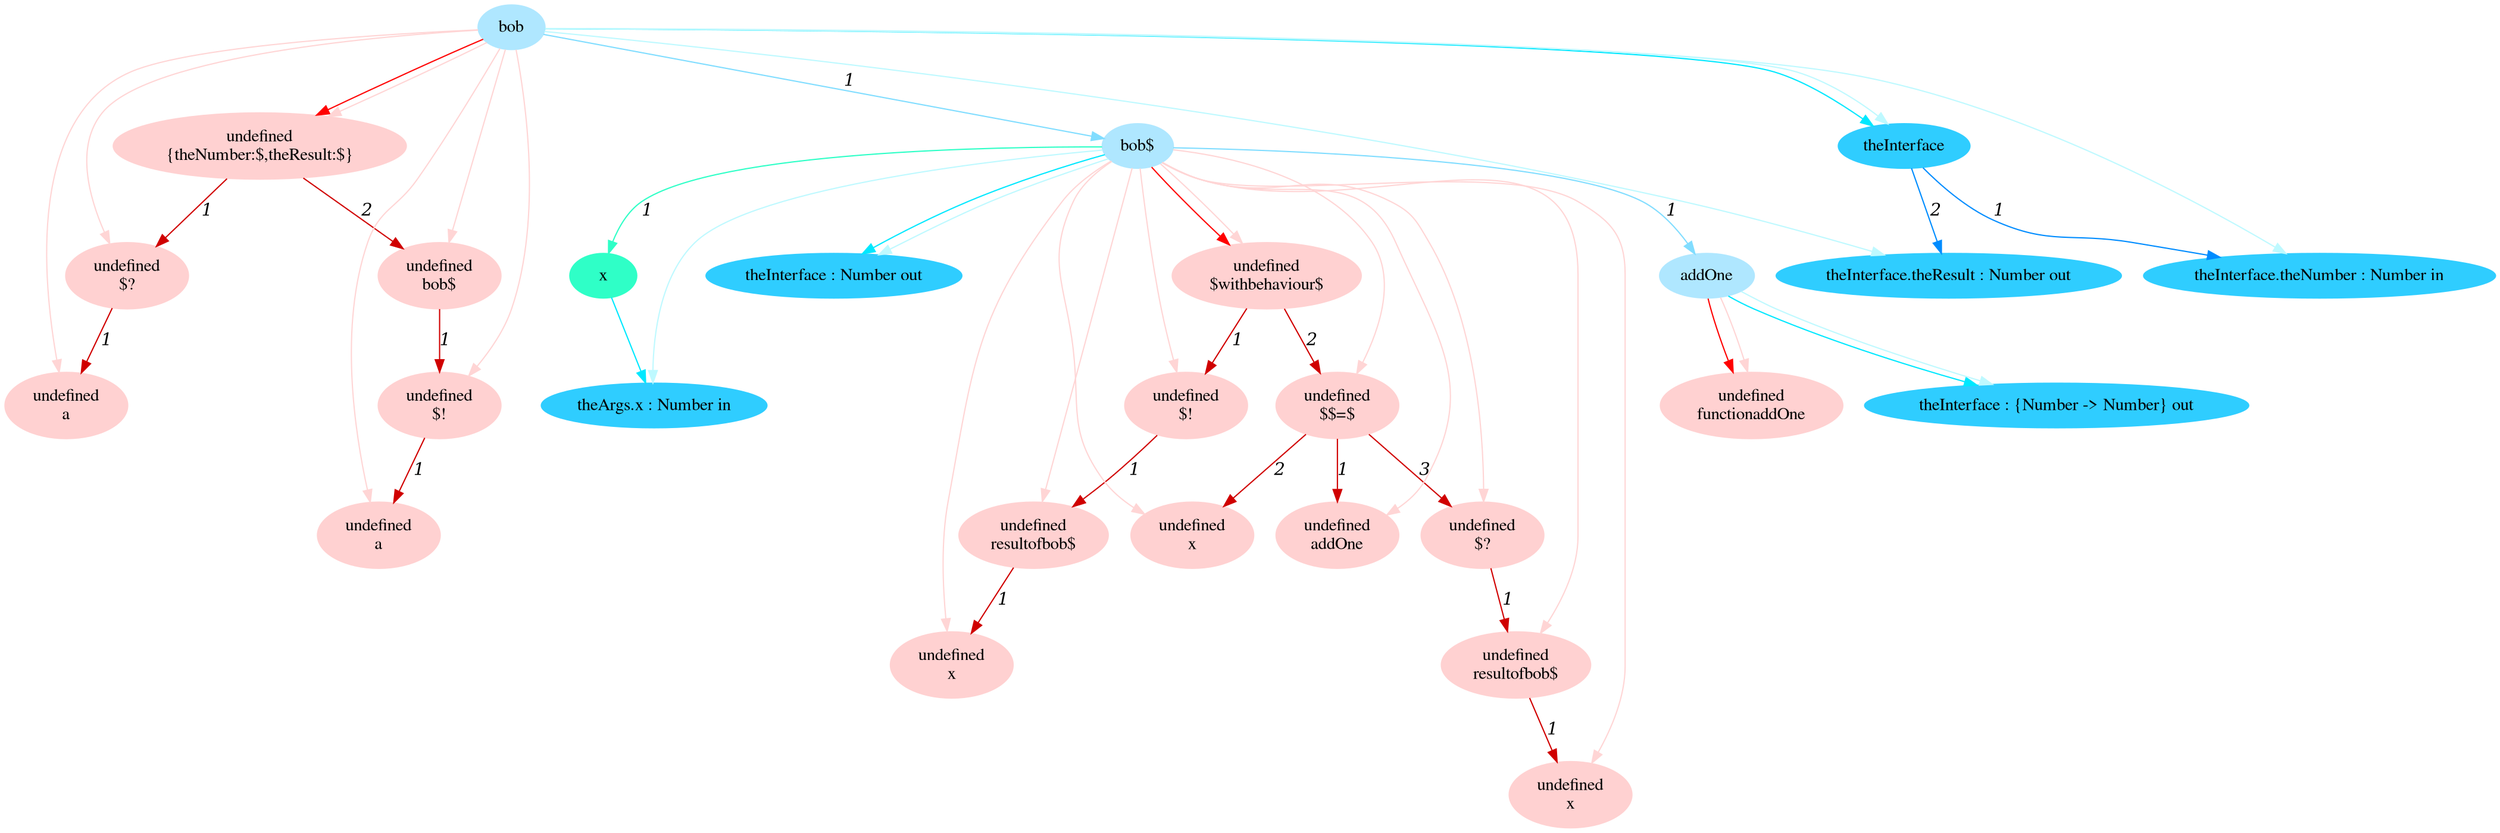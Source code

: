 digraph g{node_15171 [shape="ellipse", style="filled", color="#ffd1d1", fontname="Times", label="undefined
functionaddOne" ]
node_15183 [shape="ellipse", style="filled", color="#ffd1d1", fontname="Times", label="undefined
$withbehaviour$" ]
node_15185 [shape="ellipse", style="filled", color="#ffd1d1", fontname="Times", label="undefined
$!" ]
node_15187 [shape="ellipse", style="filled", color="#ffd1d1", fontname="Times", label="undefined
resultofbob$" ]
node_15189 [shape="ellipse", style="filled", color="#ffd1d1", fontname="Times", label="undefined
x" ]
node_15193 [shape="ellipse", style="filled", color="#ffd1d1", fontname="Times", label="undefined
$$=$" ]
node_15195 [shape="ellipse", style="filled", color="#ffd1d1", fontname="Times", label="undefined
addOne" ]
node_15197 [shape="ellipse", style="filled", color="#ffd1d1", fontname="Times", label="undefined
x" ]
node_15199 [shape="ellipse", style="filled", color="#ffd1d1", fontname="Times", label="undefined
$?" ]
node_15201 [shape="ellipse", style="filled", color="#ffd1d1", fontname="Times", label="undefined
resultofbob$" ]
node_15203 [shape="ellipse", style="filled", color="#ffd1d1", fontname="Times", label="undefined
x" ]
node_15223 [shape="ellipse", style="filled", color="#ffd1d1", fontname="Times", label="undefined
{theNumber:$,theResult:$}" ]
node_15225 [shape="ellipse", style="filled", color="#ffd1d1", fontname="Times", label="undefined
$?" ]
node_15227 [shape="ellipse", style="filled", color="#ffd1d1", fontname="Times", label="undefined
a" ]
node_15230 [shape="ellipse", style="filled", color="#ffd1d1", fontname="Times", label="undefined
bob$" ]
node_15232 [shape="ellipse", style="filled", color="#ffd1d1", fontname="Times", label="undefined
$!" ]
node_15234 [shape="ellipse", style="filled", color="#ffd1d1", fontname="Times", label="undefined
a" ]
node_15165 [shape="ellipse", style="filled", color="#afe7ff", fontname="Times", label="bob" ]
node_15166 [shape="ellipse", style="filled", color="#afe7ff", fontname="Times", label="bob$" ]
node_15167 [shape="ellipse", style="filled", color="#afe7ff", fontname="Times", label="addOne" ]
node_15175 [shape="ellipse", style="filled", color="#2fffc7", fontname="Times", label="x" ]
node_15168 [shape="ellipse", style="filled", color="#2fcdff", fontname="Times", label="theInterface : {Number -> Number} out" ]
node_15176 [shape="ellipse", style="filled", color="#2fcdff", fontname="Times", label="theArgs.x : Number in" ]
node_15180 [shape="ellipse", style="filled", color="#2fcdff", fontname="Times", label="theInterface : Number out" ]
node_15214 [shape="ellipse", style="filled", color="#2fcdff", fontname="Times", label="theInterface" ]
node_15215 [shape="ellipse", style="filled", color="#2fcdff", fontname="Times", label="theInterface.theNumber : Number in" ]
node_15217 [shape="ellipse", style="filled", color="#2fcdff", fontname="Times", label="theInterface.theResult : Number out" ]
node_15187 -> node_15189 [dir=forward, arrowHead=normal, fontname="Times-Italic", arrowsize=1, color="#d00000", label="1",  headlabel="", taillabel="" ]
node_15185 -> node_15187 [dir=forward, arrowHead=normal, fontname="Times-Italic", arrowsize=1, color="#d00000", label="1",  headlabel="", taillabel="" ]
node_15201 -> node_15203 [dir=forward, arrowHead=normal, fontname="Times-Italic", arrowsize=1, color="#d00000", label="1",  headlabel="", taillabel="" ]
node_15199 -> node_15201 [dir=forward, arrowHead=normal, fontname="Times-Italic", arrowsize=1, color="#d00000", label="1",  headlabel="", taillabel="" ]
node_15193 -> node_15195 [dir=forward, arrowHead=normal, fontname="Times-Italic", arrowsize=1, color="#d00000", label="1",  headlabel="", taillabel="" ]
node_15193 -> node_15197 [dir=forward, arrowHead=normal, fontname="Times-Italic", arrowsize=1, color="#d00000", label="2",  headlabel="", taillabel="" ]
node_15193 -> node_15199 [dir=forward, arrowHead=normal, fontname="Times-Italic", arrowsize=1, color="#d00000", label="3",  headlabel="", taillabel="" ]
node_15183 -> node_15185 [dir=forward, arrowHead=normal, fontname="Times-Italic", arrowsize=1, color="#d00000", label="1",  headlabel="", taillabel="" ]
node_15183 -> node_15193 [dir=forward, arrowHead=normal, fontname="Times-Italic", arrowsize=1, color="#d00000", label="2",  headlabel="", taillabel="" ]
node_15225 -> node_15227 [dir=forward, arrowHead=normal, fontname="Times-Italic", arrowsize=1, color="#d00000", label="1",  headlabel="", taillabel="" ]
node_15232 -> node_15234 [dir=forward, arrowHead=normal, fontname="Times-Italic", arrowsize=1, color="#d00000", label="1",  headlabel="", taillabel="" ]
node_15230 -> node_15232 [dir=forward, arrowHead=normal, fontname="Times-Italic", arrowsize=1, color="#d00000", label="1",  headlabel="", taillabel="" ]
node_15223 -> node_15225 [dir=forward, arrowHead=normal, fontname="Times-Italic", arrowsize=1, color="#d00000", label="1",  headlabel="", taillabel="" ]
node_15223 -> node_15230 [dir=forward, arrowHead=normal, fontname="Times-Italic", arrowsize=1, color="#d00000", label="2",  headlabel="", taillabel="" ]
node_15167 -> node_15171 [dir=forward, arrowHead=normal, fontname="Times-Italic", arrowsize=1, color="#ff0000", label="",  headlabel="", taillabel="" ]
node_15166 -> node_15183 [dir=forward, arrowHead=normal, fontname="Times-Italic", arrowsize=1, color="#ff0000", label="",  headlabel="", taillabel="" ]
node_15165 -> node_15223 [dir=forward, arrowHead=normal, fontname="Times-Italic", arrowsize=1, color="#ff0000", label="",  headlabel="", taillabel="" ]
node_15167 -> node_15171 [dir=forward, arrowHead=normal, fontname="Times-Italic", arrowsize=1, color="#ffd5d5", label="",  headlabel="", taillabel="" ]
node_15166 -> node_15183 [dir=forward, arrowHead=normal, fontname="Times-Italic", arrowsize=1, color="#ffd5d5", label="",  headlabel="", taillabel="" ]
node_15166 -> node_15185 [dir=forward, arrowHead=normal, fontname="Times-Italic", arrowsize=1, color="#ffd5d5", label="",  headlabel="", taillabel="" ]
node_15166 -> node_15187 [dir=forward, arrowHead=normal, fontname="Times-Italic", arrowsize=1, color="#ffd5d5", label="",  headlabel="", taillabel="" ]
node_15166 -> node_15189 [dir=forward, arrowHead=normal, fontname="Times-Italic", arrowsize=1, color="#ffd5d5", label="",  headlabel="", taillabel="" ]
node_15166 -> node_15193 [dir=forward, arrowHead=normal, fontname="Times-Italic", arrowsize=1, color="#ffd5d5", label="",  headlabel="", taillabel="" ]
node_15166 -> node_15195 [dir=forward, arrowHead=normal, fontname="Times-Italic", arrowsize=1, color="#ffd5d5", label="",  headlabel="", taillabel="" ]
node_15166 -> node_15197 [dir=forward, arrowHead=normal, fontname="Times-Italic", arrowsize=1, color="#ffd5d5", label="",  headlabel="", taillabel="" ]
node_15166 -> node_15199 [dir=forward, arrowHead=normal, fontname="Times-Italic", arrowsize=1, color="#ffd5d5", label="",  headlabel="", taillabel="" ]
node_15166 -> node_15201 [dir=forward, arrowHead=normal, fontname="Times-Italic", arrowsize=1, color="#ffd5d5", label="",  headlabel="", taillabel="" ]
node_15166 -> node_15203 [dir=forward, arrowHead=normal, fontname="Times-Italic", arrowsize=1, color="#ffd5d5", label="",  headlabel="", taillabel="" ]
node_15165 -> node_15223 [dir=forward, arrowHead=normal, fontname="Times-Italic", arrowsize=1, color="#ffd5d5", label="",  headlabel="", taillabel="" ]
node_15165 -> node_15225 [dir=forward, arrowHead=normal, fontname="Times-Italic", arrowsize=1, color="#ffd5d5", label="",  headlabel="", taillabel="" ]
node_15165 -> node_15227 [dir=forward, arrowHead=normal, fontname="Times-Italic", arrowsize=1, color="#ffd5d5", label="",  headlabel="", taillabel="" ]
node_15165 -> node_15230 [dir=forward, arrowHead=normal, fontname="Times-Italic", arrowsize=1, color="#ffd5d5", label="",  headlabel="", taillabel="" ]
node_15165 -> node_15232 [dir=forward, arrowHead=normal, fontname="Times-Italic", arrowsize=1, color="#ffd5d5", label="",  headlabel="", taillabel="" ]
node_15165 -> node_15234 [dir=forward, arrowHead=normal, fontname="Times-Italic", arrowsize=1, color="#ffd5d5", label="",  headlabel="", taillabel="" ]
node_15166 -> node_15175 [dir=forward, arrowHead=normal, fontname="Times-Italic", arrowsize=1, color="#2fffc7", label="1",  headlabel="", taillabel="" ]
node_15175 -> node_15176 [dir=forward, arrowHead=normal, fontname="Times-Italic", arrowsize=1, color="#00e8ff", label="",  headlabel="", taillabel="" ]
node_15167 -> node_15168 [dir=forward, arrowHead=normal, fontname="Times-Italic", arrowsize=1, color="#00e8ff", label="",  headlabel="", taillabel="" ]
node_15166 -> node_15180 [dir=forward, arrowHead=normal, fontname="Times-Italic", arrowsize=1, color="#00e8ff", label="",  headlabel="", taillabel="" ]
node_15165 -> node_15214 [dir=forward, arrowHead=normal, fontname="Times-Italic", arrowsize=1, color="#00e8ff", label="",  headlabel="", taillabel="" ]
node_15167 -> node_15168 [dir=forward, arrowHead=normal, fontname="Times-Italic", arrowsize=1, color="#bef9ff", label="",  headlabel="", taillabel="" ]
node_15166 -> node_15176 [dir=forward, arrowHead=normal, fontname="Times-Italic", arrowsize=1, color="#bef9ff", label="",  headlabel="", taillabel="" ]
node_15166 -> node_15180 [dir=forward, arrowHead=normal, fontname="Times-Italic", arrowsize=1, color="#bef9ff", label="",  headlabel="", taillabel="" ]
node_15165 -> node_15215 [dir=forward, arrowHead=normal, fontname="Times-Italic", arrowsize=1, color="#bef9ff", label="",  headlabel="", taillabel="" ]
node_15165 -> node_15217 [dir=forward, arrowHead=normal, fontname="Times-Italic", arrowsize=1, color="#bef9ff", label="",  headlabel="", taillabel="" ]
node_15165 -> node_15214 [dir=forward, arrowHead=normal, fontname="Times-Italic", arrowsize=1, color="#bef9ff", label="",  headlabel="", taillabel="" ]
node_15214 -> node_15215 [dir=forward, arrowHead=normal, fontname="Times-Italic", arrowsize=1, color="#008cff", label="1",  headlabel="", taillabel="" ]
node_15214 -> node_15217 [dir=forward, arrowHead=normal, fontname="Times-Italic", arrowsize=1, color="#008cff", label="2",  headlabel="", taillabel="" ]
node_15166 -> node_15167 [dir=forward, arrowHead=normal, fontname="Times-Italic", arrowsize=1, color="#81ddff", label="1",  headlabel="", taillabel="" ]
node_15165 -> node_15166 [dir=forward, arrowHead=normal, fontname="Times-Italic", arrowsize=1, color="#81ddff", label="1",  headlabel="", taillabel="" ]
}